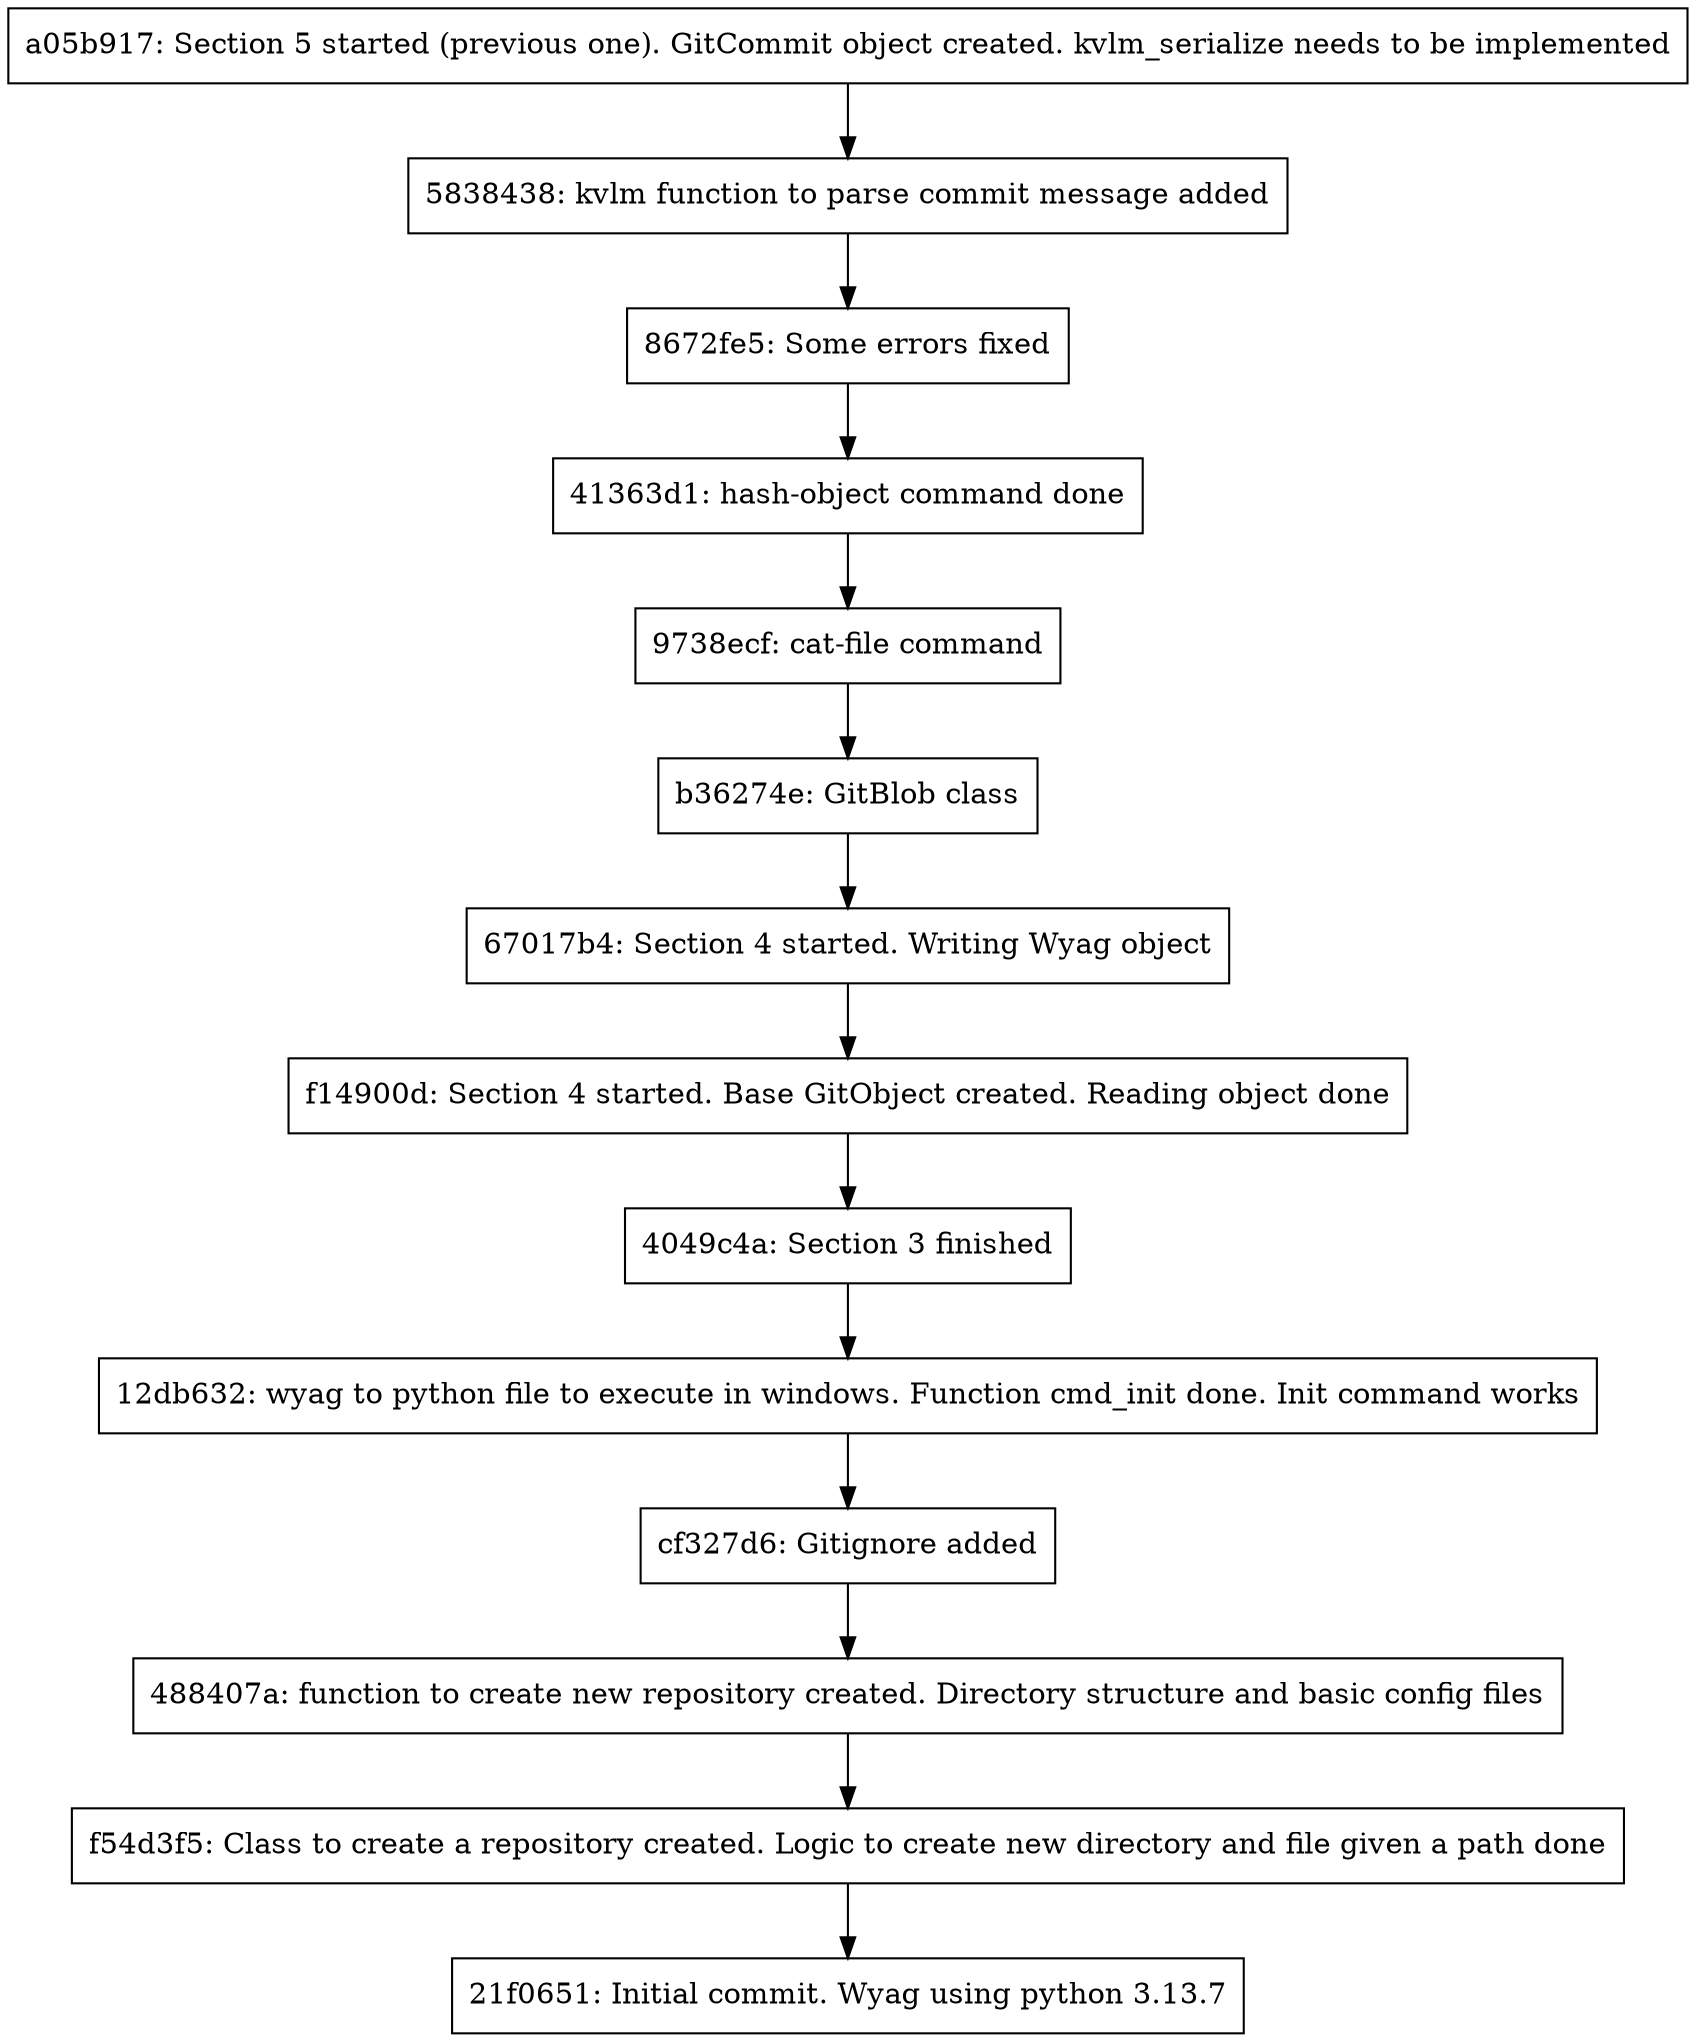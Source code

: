 digraph wyaglog{
 node[shape=rect]
 c_a05b9176bca8ddc1ee697d3bffa18edcce289cbc [label="a05b917: Section 5 started (previous one). GitCommit object created. kvlm_serialize needs to be implemented"]
 c_a05b9176bca8ddc1ee697d3bffa18edcce289cbc -> c_583843842f35ed0385e3357ee699832100ab8c70;
 c_583843842f35ed0385e3357ee699832100ab8c70 [label="5838438: kvlm function to parse commit message added"]
 c_583843842f35ed0385e3357ee699832100ab8c70 -> c_8672fe579e76f48766545750ab3406d45c584f8f;
 c_8672fe579e76f48766545750ab3406d45c584f8f [label="8672fe5: Some errors fixed"]
 c_8672fe579e76f48766545750ab3406d45c584f8f -> c_41363d1292bd01015dad3aa2382555853c75eef2;
 c_41363d1292bd01015dad3aa2382555853c75eef2 [label="41363d1: hash-object command done"]
 c_41363d1292bd01015dad3aa2382555853c75eef2 -> c_9738ecfc487e9269b33900bae6b117ed452fe225;
 c_9738ecfc487e9269b33900bae6b117ed452fe225 [label="9738ecf: cat-file command"]
 c_9738ecfc487e9269b33900bae6b117ed452fe225 -> c_b36274e9585a45a0ea5ba10d3cb7fa42f195ce39;
 c_b36274e9585a45a0ea5ba10d3cb7fa42f195ce39 [label="b36274e: GitBlob class"]
 c_b36274e9585a45a0ea5ba10d3cb7fa42f195ce39 -> c_67017b4f21df3b53b7308b1122d130b16bbdcacf;
 c_67017b4f21df3b53b7308b1122d130b16bbdcacf [label="67017b4: Section 4 started. Writing Wyag object"]
 c_67017b4f21df3b53b7308b1122d130b16bbdcacf -> c_f14900d17144c96f6c554f8371ecfe05c68d1658;
 c_f14900d17144c96f6c554f8371ecfe05c68d1658 [label="f14900d: Section 4 started. Base GitObject created. Reading object done"]
 c_f14900d17144c96f6c554f8371ecfe05c68d1658 -> c_4049c4a53ac81fbb2d1ac356fd47c7f223f3c3f2;
 c_4049c4a53ac81fbb2d1ac356fd47c7f223f3c3f2 [label="4049c4a: Section 3 finished"]
 c_4049c4a53ac81fbb2d1ac356fd47c7f223f3c3f2 -> c_12db63212262d20c76b03b060c10e7ed4574a838;
 c_12db63212262d20c76b03b060c10e7ed4574a838 [label="12db632: wyag to python file to execute in windows. Function cmd_init done. Init command works"]
 c_12db63212262d20c76b03b060c10e7ed4574a838 -> c_cf327d688efe33afd2320d623d7ec62f0725c31f;
 c_cf327d688efe33afd2320d623d7ec62f0725c31f [label="cf327d6: Gitignore added"]
 c_cf327d688efe33afd2320d623d7ec62f0725c31f -> c_488407ac051deb37ea810759ed2a6e373734819d;
 c_488407ac051deb37ea810759ed2a6e373734819d [label="488407a: function to create new repository created. Directory structure and basic config files"]
 c_488407ac051deb37ea810759ed2a6e373734819d -> c_f54d3f561a80247e16c82db7fcb0729e225388f4;
 c_f54d3f561a80247e16c82db7fcb0729e225388f4 [label="f54d3f5: Class to create a repository created. Logic to create new directory and file given a path done"]
 c_f54d3f561a80247e16c82db7fcb0729e225388f4 -> c_21f0651159dc7bc676bc68f984edc12e1ec0b19b;
 c_21f0651159dc7bc676bc68f984edc12e1ec0b19b [label="21f0651: Initial commit. Wyag using python 3.13.7"]
}
